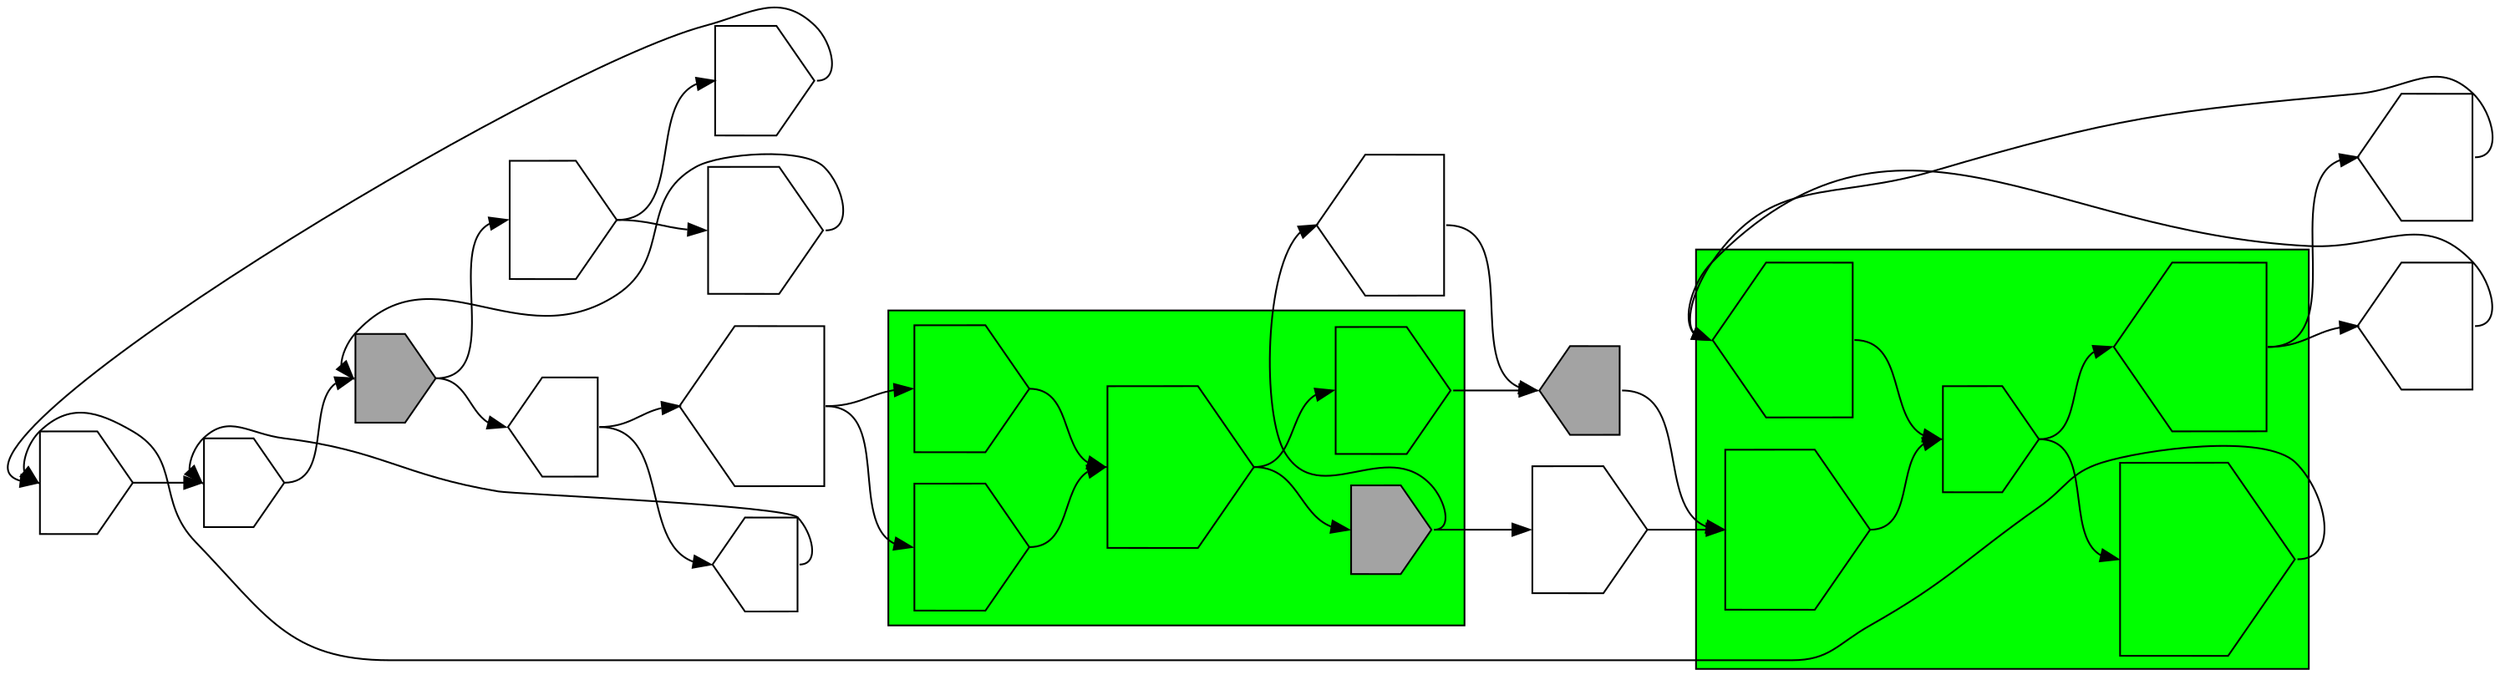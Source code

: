 digraph asm {
	rotate=90;
	edge [headport=n,tailport=s];
subgraph cluster_Rc20_63_35_4_c17 {
	c20 [label="",height=1.24218,width=1.24218,shape=house];
	63 [label="",height=1.27383,width=1.27383,shape=invhouse];
	35 [label="",height=0.84598,width=0.84598,shape=invhouse];
	4 [label="",height=1.54023,width=1.54023,shape=invhouse];
	c17 [label="",height=1.34269,width=1.34269,shape=house];
	style=filled;
	fillcolor=green;
}
subgraph cluster_R156_69_40_127_158 {
	156 [label="",height=1.01127,width=1.01127,shape=invhouse];
	69 [label="",height=1.01127,width=1.01127,shape=invhouse];
	40 [label="",height=1.29043,width=1.29043,shape=invhouse];
	127 [label="",height=1.00832,width=1.00832,shape=invhouse];
	158 [label="",height=0.707107,width=0.707107,shape=invhouse,style=filled,fillcolor=gray64];
	style=filled;
	fillcolor=green;
}
	199 [label="",height=0.825145,width=0.825145,shape=invhouse];
	200 [label="",height=0.707107,width=0.707107,shape=invhouse];
	201 [label="",height=0.707107,width=0.707107,shape=invhouse,style=filled,fillcolor=gray64];
	61 [label="",height=0.940971,width=0.940971,shape=invhouse];
	62 [label="",height=1.01127,width=1.01127,shape=invhouse];
	279 [label="",height=0.878655,width=0.878655,shape=invhouse];
	c206 [label="",height=0.792235,width=0.792235,shape=house];
	c65 [label="",height=1.2771,width=1.2771,shape=house];
	c259 [label="",height=0.707107,width=0.707107,shape=house,style=filled,fillcolor=gray64];
	159 [label="",height=1.00931,width=1.00931,shape=invhouse];
	c41 [label="",height=1.12477,width=1.12477,shape=house];
	c207 [label="",height=0.746305,width=0.746305,shape=house];
	c198 [label="",height=1.01127,width=1.01127,shape=house];
	c142 [label="",height=1.01127,width=1.01127,shape=house];
	c20 -> 35
	35 -> 4
	35 -> c17
	4 -> 199
	199 -> 200
	200 -> 201
	201 -> 61
	201 -> c206
	61 -> 62
	61 -> 279
	62 -> 201
	279 -> 199
	c206 -> c65
	c206 -> c207
	c65 -> 69
	c65 -> 156
	69 -> 40
	40 -> 127
	40 -> 158
	127 -> c259
	c259 -> 63
	63 -> 35
	159 -> 63
	158 -> c41
	158 -> 159
	c41 -> c259
	156 -> 40
	c207 -> 200
	c17 -> c198
	c17 -> c142
	c198 -> c20
	c142 -> c20
}